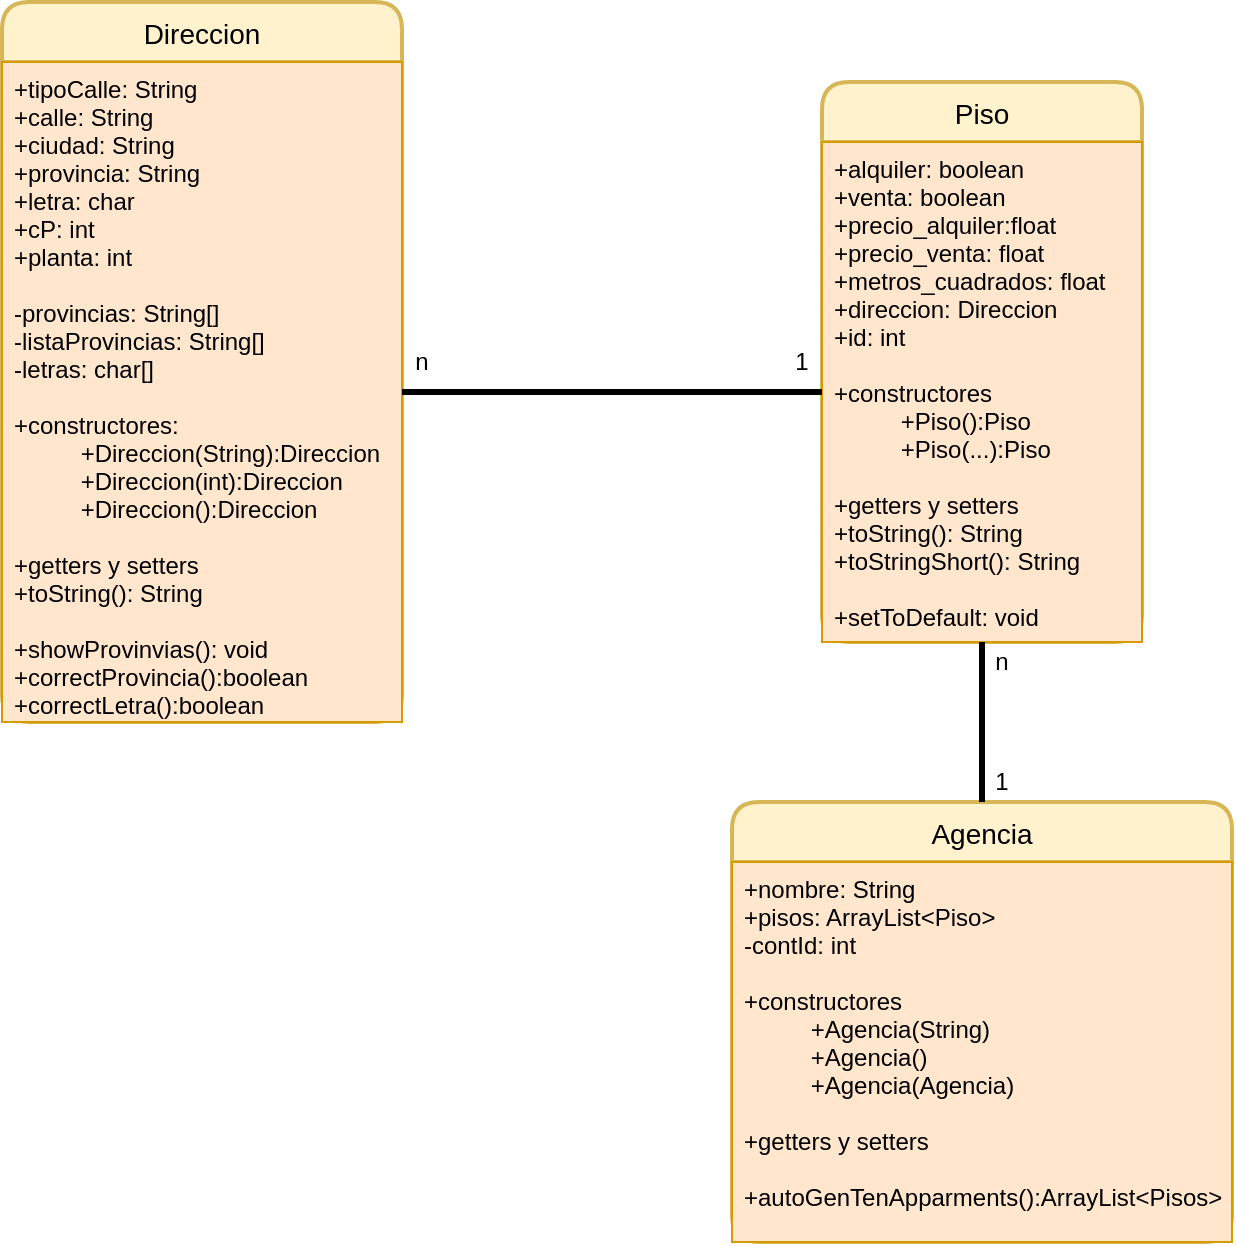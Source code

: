 <mxfile version="13.9.9" type="device"><diagram id="yKp72hk7yzGzMKnNMUiq" name="Página-1"><mxGraphModel dx="942" dy="642" grid="1" gridSize="10" guides="1" tooltips="1" connect="1" arrows="1" fold="1" page="1" pageScale="1" pageWidth="827" pageHeight="1169" math="0" shadow="0"><root><mxCell id="0"/><mxCell id="1" parent="0"/><mxCell id="Mi3jtSEdhlG4PB_xJqZw-1" value="Direccion" style="swimlane;childLayout=stackLayout;horizontal=1;startSize=30;horizontalStack=0;rounded=1;fontSize=14;fontStyle=0;strokeWidth=2;resizeParent=0;resizeLast=1;shadow=0;dashed=0;align=center;fillColor=#fff2cc;strokeColor=#d6b656;" vertex="1" parent="1"><mxGeometry x="110" y="40" width="200" height="360" as="geometry"><mxRectangle x="110" y="40" width="90" height="30" as="alternateBounds"/></mxGeometry></mxCell><mxCell id="Mi3jtSEdhlG4PB_xJqZw-2" value="+tipoCalle: String&#10;+calle: String&#10;+ciudad: String&#10;+provincia: String&#10;+letra: char&#10;+cP: int&#10;+planta: int&#10;&#10;-provincias: String[]&#10;-listaProvincias: String[]&#10;-letras: char[]&#10;&#10;+constructores:&#10;          +Direccion(String):Direccion&#10;          +Direccion(int):Direccion&#10;          +Direccion():Direccion&#10;&#10;+getters y setters&#10;+toString(): String&#10;&#10;+showProvinvias(): void&#10;+correctProvincia():boolean&#10;+correctLetra():boolean " style="align=left;strokeColor=#d79b00;fillColor=#ffe6cc;spacingLeft=4;fontSize=12;verticalAlign=top;resizable=0;rotatable=0;part=1;" vertex="1" parent="Mi3jtSEdhlG4PB_xJqZw-1"><mxGeometry y="30" width="200" height="330" as="geometry"/></mxCell><mxCell id="Mi3jtSEdhlG4PB_xJqZw-7" value="Piso" style="swimlane;childLayout=stackLayout;horizontal=1;startSize=30;horizontalStack=0;rounded=1;fontSize=14;fontStyle=0;strokeWidth=2;resizeParent=0;resizeLast=1;shadow=0;dashed=0;align=center;fillColor=#fff2cc;strokeColor=#d6b656;" vertex="1" parent="1"><mxGeometry x="520" y="80" width="160" height="280" as="geometry"><mxRectangle x="530" y="60" width="60" height="30" as="alternateBounds"/></mxGeometry></mxCell><mxCell id="Mi3jtSEdhlG4PB_xJqZw-8" value="+alquiler: boolean&#10;+venta: boolean&#10;+precio_alquiler:float&#10;+precio_venta: float&#10;+metros_cuadrados: float&#10;+direccion: Direccion&#10;+id: int&#10;&#10;+constructores&#10;          +Piso():Piso&#10;          +Piso(...):Piso&#10;&#10;+getters y setters&#10;+toString(): String&#10;+toStringShort(): String&#10;&#10;+setToDefault: void&#10;" style="align=left;strokeColor=#d79b00;fillColor=#ffe6cc;spacingLeft=4;fontSize=12;verticalAlign=top;resizable=0;rotatable=0;part=1;" vertex="1" parent="Mi3jtSEdhlG4PB_xJqZw-7"><mxGeometry y="30" width="160" height="250" as="geometry"/></mxCell><mxCell id="Mi3jtSEdhlG4PB_xJqZw-10" value="1" style="text;html=1;strokeColor=none;fillColor=none;align=center;verticalAlign=middle;whiteSpace=wrap;rounded=0;" vertex="1" parent="1"><mxGeometry x="490" y="210" width="40" height="20" as="geometry"/></mxCell><mxCell id="Mi3jtSEdhlG4PB_xJqZw-11" value="" style="endArrow=none;html=1;strokeWidth=3;" edge="1" parent="1" source="Mi3jtSEdhlG4PB_xJqZw-2" target="Mi3jtSEdhlG4PB_xJqZw-8"><mxGeometry width="50" height="50" relative="1" as="geometry"><mxPoint x="350" y="224" as="sourcePoint"/><mxPoint x="430" y="260" as="targetPoint"/></mxGeometry></mxCell><mxCell id="Mi3jtSEdhlG4PB_xJqZw-13" value="n" style="text;html=1;strokeColor=none;fillColor=none;align=center;verticalAlign=middle;whiteSpace=wrap;rounded=0;" vertex="1" parent="1"><mxGeometry x="300" y="210" width="40" height="20" as="geometry"/></mxCell><mxCell id="Mi3jtSEdhlG4PB_xJqZw-14" value="Agencia" style="swimlane;childLayout=stackLayout;horizontal=1;startSize=30;horizontalStack=0;rounded=1;fontSize=14;fontStyle=0;strokeWidth=2;resizeParent=0;resizeLast=1;shadow=0;dashed=0;align=center;fillColor=#fff2cc;strokeColor=#d6b656;" vertex="1" parent="1"><mxGeometry x="475" y="440" width="250" height="220" as="geometry"><mxRectangle x="520" y="450" width="80" height="30" as="alternateBounds"/></mxGeometry></mxCell><mxCell id="Mi3jtSEdhlG4PB_xJqZw-15" value="+nombre: String&#10;+pisos: ArrayList&lt;Piso&gt;&#10;-contId: int&#10;&#10;+constructores&#10;          +Agencia(String)&#10;          +Agencia()&#10;          +Agencia(Agencia)&#10;&#10;+getters y setters&#10;&#10;+autoGenTenApparments():ArrayList&lt;Pisos&gt;" style="align=left;strokeColor=#d79b00;fillColor=#ffe6cc;spacingLeft=4;fontSize=12;verticalAlign=top;resizable=0;rotatable=0;part=1;" vertex="1" parent="Mi3jtSEdhlG4PB_xJqZw-14"><mxGeometry y="30" width="250" height="190" as="geometry"/></mxCell><mxCell id="Mi3jtSEdhlG4PB_xJqZw-16" value="" style="endArrow=none;html=1;strokeWidth=3;" edge="1" parent="1" source="Mi3jtSEdhlG4PB_xJqZw-14" target="Mi3jtSEdhlG4PB_xJqZw-8"><mxGeometry width="50" height="50" relative="1" as="geometry"><mxPoint x="340" y="400" as="sourcePoint"/><mxPoint x="550" y="400" as="targetPoint"/></mxGeometry></mxCell><mxCell id="Mi3jtSEdhlG4PB_xJqZw-18" value="1" style="text;html=1;strokeColor=none;fillColor=none;align=center;verticalAlign=middle;whiteSpace=wrap;rounded=0;" vertex="1" parent="1"><mxGeometry x="590" y="420" width="40" height="20" as="geometry"/></mxCell><mxCell id="Mi3jtSEdhlG4PB_xJqZw-19" value="n" style="text;html=1;strokeColor=none;fillColor=none;align=center;verticalAlign=middle;whiteSpace=wrap;rounded=0;" vertex="1" parent="1"><mxGeometry x="590" y="360" width="40" height="20" as="geometry"/></mxCell></root></mxGraphModel></diagram></mxfile>